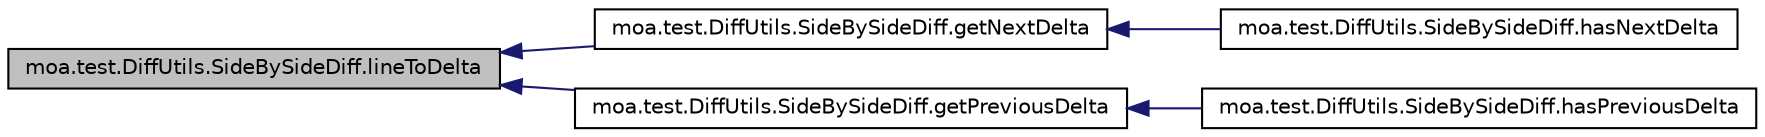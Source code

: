 digraph G
{
  edge [fontname="Helvetica",fontsize="10",labelfontname="Helvetica",labelfontsize="10"];
  node [fontname="Helvetica",fontsize="10",shape=record];
  rankdir=LR;
  Node1 [label="moa.test.DiffUtils.SideBySideDiff.lineToDelta",height=0.2,width=0.4,color="black", fillcolor="grey75", style="filled" fontcolor="black"];
  Node1 -> Node2 [dir=back,color="midnightblue",fontsize="10",style="solid",fontname="Helvetica"];
  Node2 [label="moa.test.DiffUtils.SideBySideDiff.getNextDelta",height=0.2,width=0.4,color="black", fillcolor="white", style="filled",URL="$classmoa_1_1test_1_1DiffUtils_1_1SideBySideDiff.html#af1a357fe5d34a891fd696e8e3a491a47",tooltip="Returns the next delta after the current line."];
  Node2 -> Node3 [dir=back,color="midnightblue",fontsize="10",style="solid",fontname="Helvetica"];
  Node3 [label="moa.test.DiffUtils.SideBySideDiff.hasNextDelta",height=0.2,width=0.4,color="black", fillcolor="white", style="filled",URL="$classmoa_1_1test_1_1DiffUtils_1_1SideBySideDiff.html#a8d053ba7b8f0ffb0f307fadb61ac10ba",tooltip="Checks whether there is a next delta after the current line."];
  Node1 -> Node4 [dir=back,color="midnightblue",fontsize="10",style="solid",fontname="Helvetica"];
  Node4 [label="moa.test.DiffUtils.SideBySideDiff.getPreviousDelta",height=0.2,width=0.4,color="black", fillcolor="white", style="filled",URL="$classmoa_1_1test_1_1DiffUtils_1_1SideBySideDiff.html#a272fb5684cf33d91b671f558a13b5d7c",tooltip="Returns the previous delta after the current line."];
  Node4 -> Node5 [dir=back,color="midnightblue",fontsize="10",style="solid",fontname="Helvetica"];
  Node5 [label="moa.test.DiffUtils.SideBySideDiff.hasPreviousDelta",height=0.2,width=0.4,color="black", fillcolor="white", style="filled",URL="$classmoa_1_1test_1_1DiffUtils_1_1SideBySideDiff.html#a53a87bed9e0e360932ad374e17990668",tooltip="Checks whether there is a previous delta after the current line."];
}
